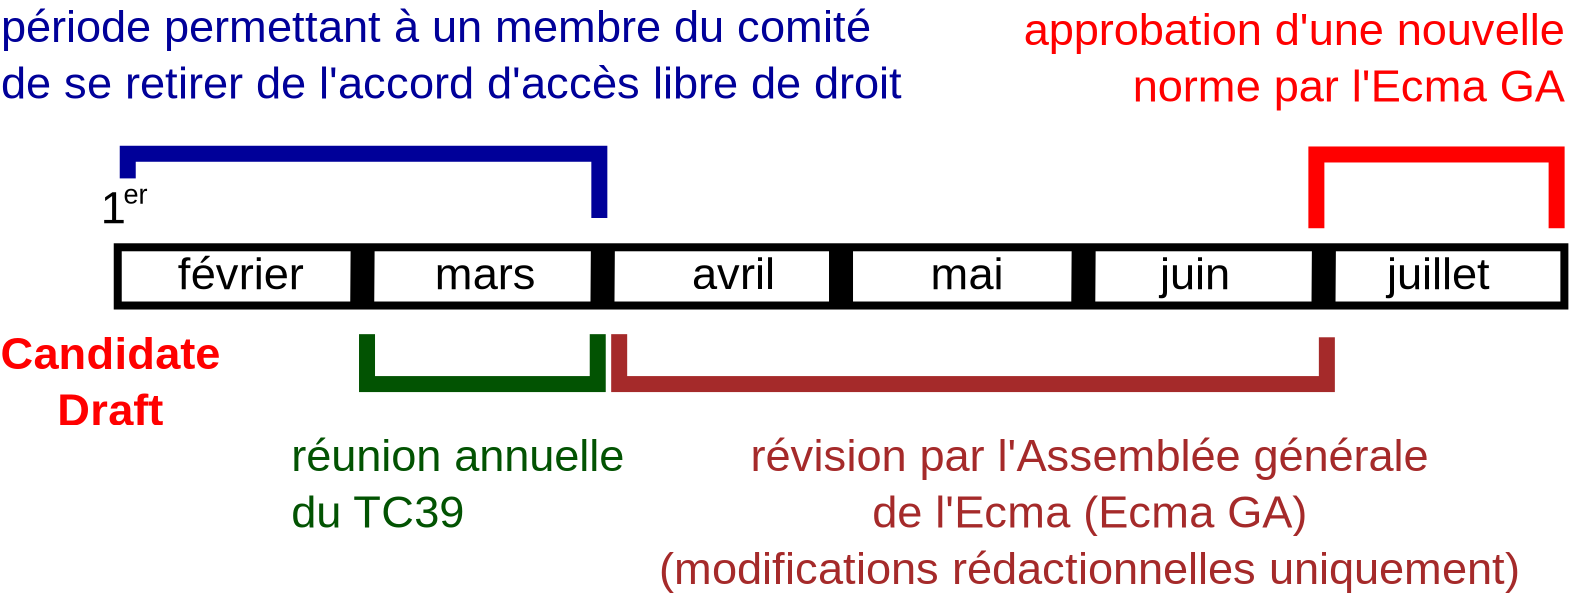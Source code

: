 <?xml version="1.0" encoding="UTF-8"?>
<dia:diagram xmlns:dia="http://www.lysator.liu.se/~alla/dia/">
  <dia:layer name="Background" visible="true" active="true">
    <dia:object type="Standard - Text" version="1" id="O0">
      <dia:attribute name="obj_pos">
        <dia:point val="14.747,19.784"/>
      </dia:attribute>
      <dia:attribute name="obj_bb">
        <dia:rectangle val="14.747,19.273;15.062,19.904"/>
      </dia:attribute>
      <dia:attribute name="text">
        <dia:composite type="text">
          <dia:attribute name="string">
            <dia:string>#1#</dia:string>
          </dia:attribute>
          <dia:attribute name="font">
            <dia:font family="Liberation Sans" style="0" name="Courier"/>
          </dia:attribute>
          <dia:attribute name="height">
            <dia:real val="0.706"/>
          </dia:attribute>
          <dia:attribute name="pos">
            <dia:point val="14.747,19.784"/>
          </dia:attribute>
          <dia:attribute name="color">
            <dia:color val="#000000"/>
          </dia:attribute>
          <dia:attribute name="alignment">
            <dia:enum val="0"/>
          </dia:attribute>
        </dia:composite>
      </dia:attribute>
      <dia:attribute name="valign">
        <dia:enum val="3"/>
      </dia:attribute>
    </dia:object>
    <dia:object type="Standard - Text" version="1" id="O1">
      <dia:attribute name="obj_pos">
        <dia:point val="14.867,21.605"/>
      </dia:attribute>
      <dia:attribute name="obj_bb">
        <dia:rectangle val="13.501,21.094;16.233,22.43"/>
      </dia:attribute>
      <dia:attribute name="text">
        <dia:composite type="text">
          <dia:attribute name="string">
            <dia:string>#Candidate
Draft#</dia:string>
          </dia:attribute>
          <dia:attribute name="font">
            <dia:font family="Liberation Sans" style="80" name="Courier"/>
          </dia:attribute>
          <dia:attribute name="height">
            <dia:real val="0.706"/>
          </dia:attribute>
          <dia:attribute name="pos">
            <dia:point val="14.867,21.605"/>
          </dia:attribute>
          <dia:attribute name="color">
            <dia:color val="#ff0000"/>
          </dia:attribute>
          <dia:attribute name="alignment">
            <dia:enum val="1"/>
          </dia:attribute>
        </dia:composite>
      </dia:attribute>
      <dia:attribute name="valign">
        <dia:enum val="3"/>
      </dia:attribute>
    </dia:object>
    <dia:group>
      <dia:group>
        <dia:object type="Standard - Box" version="0" id="O2">
          <dia:attribute name="obj_pos">
            <dia:point val="14.96,20.085"/>
          </dia:attribute>
          <dia:attribute name="obj_bb">
            <dia:rectangle val="14.91,20.035;33.092,20.863"/>
          </dia:attribute>
          <dia:attribute name="elem_corner">
            <dia:point val="14.96,20.085"/>
          </dia:attribute>
          <dia:attribute name="elem_width">
            <dia:real val="18.083"/>
          </dia:attribute>
          <dia:attribute name="elem_height">
            <dia:real val="0.728"/>
          </dia:attribute>
          <dia:attribute name="border_width">
            <dia:real val="0.1"/>
          </dia:attribute>
          <dia:attribute name="show_background">
            <dia:boolean val="true"/>
          </dia:attribute>
        </dia:object>
        <dia:object type="Standard - Line" version="0" id="O3">
          <dia:attribute name="obj_pos">
            <dia:point val="18.021,20.104"/>
          </dia:attribute>
          <dia:attribute name="obj_bb">
            <dia:rectangle val="17.865,19.953;18.172,20.945"/>
          </dia:attribute>
          <dia:attribute name="conn_endpoints">
            <dia:point val="18.021,20.104"/>
            <dia:point val="18.016,20.794"/>
          </dia:attribute>
          <dia:attribute name="numcp">
            <dia:int val="1"/>
          </dia:attribute>
          <dia:attribute name="line_width">
            <dia:real val="0.3"/>
          </dia:attribute>
        </dia:object>
        <dia:object type="Standard - Line" version="0" id="O4">
          <dia:attribute name="obj_pos">
            <dia:point val="21.024,20.104"/>
          </dia:attribute>
          <dia:attribute name="obj_bb">
            <dia:rectangle val="20.868,19.953;21.175,20.945"/>
          </dia:attribute>
          <dia:attribute name="conn_endpoints">
            <dia:point val="21.024,20.104"/>
            <dia:point val="21.019,20.794"/>
          </dia:attribute>
          <dia:attribute name="numcp">
            <dia:int val="1"/>
          </dia:attribute>
          <dia:attribute name="line_width">
            <dia:real val="0.3"/>
          </dia:attribute>
        </dia:object>
        <dia:object type="Standard - Line" version="0" id="O5">
          <dia:attribute name="obj_pos">
            <dia:point val="24.001,20.085"/>
          </dia:attribute>
          <dia:attribute name="obj_bb">
            <dia:rectangle val="23.851,19.935;24.151,20.963"/>
          </dia:attribute>
          <dia:attribute name="conn_endpoints">
            <dia:point val="24.001,20.085"/>
            <dia:point val="24.001,20.813"/>
          </dia:attribute>
          <dia:attribute name="numcp">
            <dia:int val="1"/>
          </dia:attribute>
          <dia:attribute name="line_width">
            <dia:real val="0.3"/>
          </dia:attribute>
          <dia:connections>
            <dia:connection handle="0" to="O2" connection="1"/>
            <dia:connection handle="1" to="O2" connection="6"/>
          </dia:connections>
        </dia:object>
        <dia:object type="Standard - Line" version="0" id="O6">
          <dia:attribute name="obj_pos">
            <dia:point val="30.037,20.104"/>
          </dia:attribute>
          <dia:attribute name="obj_bb">
            <dia:rectangle val="29.881,19.953;30.188,20.945"/>
          </dia:attribute>
          <dia:attribute name="conn_endpoints">
            <dia:point val="30.037,20.104"/>
            <dia:point val="30.032,20.794"/>
          </dia:attribute>
          <dia:attribute name="numcp">
            <dia:int val="1"/>
          </dia:attribute>
          <dia:attribute name="line_width">
            <dia:real val="0.3"/>
          </dia:attribute>
        </dia:object>
        <dia:object type="Standard - Line" version="0" id="O7">
          <dia:attribute name="obj_pos">
            <dia:point val="27.034,20.104"/>
          </dia:attribute>
          <dia:attribute name="obj_bb">
            <dia:rectangle val="26.878,19.953;27.185,20.945"/>
          </dia:attribute>
          <dia:attribute name="conn_endpoints">
            <dia:point val="27.034,20.104"/>
            <dia:point val="27.029,20.794"/>
          </dia:attribute>
          <dia:attribute name="numcp">
            <dia:int val="1"/>
          </dia:attribute>
          <dia:attribute name="line_width">
            <dia:real val="0.3"/>
          </dia:attribute>
        </dia:object>
      </dia:group>
      <dia:object type="Standard - Text" version="1" id="O8">
        <dia:attribute name="obj_pos">
          <dia:point val="15.71,20.608"/>
        </dia:attribute>
        <dia:attribute name="obj_bb">
          <dia:rectangle val="15.71,20.097;17.28,20.728"/>
        </dia:attribute>
        <dia:attribute name="text">
          <dia:composite type="text">
            <dia:attribute name="string">
              <dia:string>#février#</dia:string>
            </dia:attribute>
            <dia:attribute name="font">
              <dia:font family="Liberation Sans" style="0" name="Courier"/>
            </dia:attribute>
            <dia:attribute name="height">
              <dia:real val="0.706"/>
            </dia:attribute>
            <dia:attribute name="pos">
              <dia:point val="15.71,20.608"/>
            </dia:attribute>
            <dia:attribute name="color">
              <dia:color val="#000000"/>
            </dia:attribute>
            <dia:attribute name="alignment">
              <dia:enum val="0"/>
            </dia:attribute>
          </dia:composite>
        </dia:attribute>
        <dia:attribute name="valign">
          <dia:enum val="3"/>
        </dia:attribute>
      </dia:object>
      <dia:object type="Standard - Text" version="1" id="O9">
        <dia:attribute name="obj_pos">
          <dia:point val="18.923,20.608"/>
        </dia:attribute>
        <dia:attribute name="obj_bb">
          <dia:rectangle val="18.923,20.097;20.178,20.728"/>
        </dia:attribute>
        <dia:attribute name="text">
          <dia:composite type="text">
            <dia:attribute name="string">
              <dia:string>#mars#</dia:string>
            </dia:attribute>
            <dia:attribute name="font">
              <dia:font family="Liberation Sans" style="0" name="Courier"/>
            </dia:attribute>
            <dia:attribute name="height">
              <dia:real val="0.706"/>
            </dia:attribute>
            <dia:attribute name="pos">
              <dia:point val="18.923,20.608"/>
            </dia:attribute>
            <dia:attribute name="color">
              <dia:color val="#000000"/>
            </dia:attribute>
            <dia:attribute name="alignment">
              <dia:enum val="0"/>
            </dia:attribute>
          </dia:composite>
        </dia:attribute>
        <dia:attribute name="valign">
          <dia:enum val="3"/>
        </dia:attribute>
      </dia:object>
      <dia:object type="Standard - Text" version="1" id="O10">
        <dia:attribute name="obj_pos">
          <dia:point val="22.138,20.608"/>
        </dia:attribute>
        <dia:attribute name="obj_bb">
          <dia:rectangle val="22.138,20.097;23.173,20.728"/>
        </dia:attribute>
        <dia:attribute name="text">
          <dia:composite type="text">
            <dia:attribute name="string">
              <dia:string>#avril#</dia:string>
            </dia:attribute>
            <dia:attribute name="font">
              <dia:font family="Liberation Sans" style="0" name="Courier"/>
            </dia:attribute>
            <dia:attribute name="height">
              <dia:real val="0.706"/>
            </dia:attribute>
            <dia:attribute name="pos">
              <dia:point val="22.138,20.608"/>
            </dia:attribute>
            <dia:attribute name="color">
              <dia:color val="#000000"/>
            </dia:attribute>
            <dia:attribute name="alignment">
              <dia:enum val="0"/>
            </dia:attribute>
          </dia:composite>
        </dia:attribute>
        <dia:attribute name="valign">
          <dia:enum val="3"/>
        </dia:attribute>
      </dia:object>
      <dia:object type="Standard - Text" version="1" id="O11">
        <dia:attribute name="obj_pos">
          <dia:point val="25.119,20.608"/>
        </dia:attribute>
        <dia:attribute name="obj_bb">
          <dia:rectangle val="25.119,20.097;26.029,20.728"/>
        </dia:attribute>
        <dia:attribute name="text">
          <dia:composite type="text">
            <dia:attribute name="string">
              <dia:string>#mai#</dia:string>
            </dia:attribute>
            <dia:attribute name="font">
              <dia:font family="Liberation Sans" style="0" name="Courier"/>
            </dia:attribute>
            <dia:attribute name="height">
              <dia:real val="0.706"/>
            </dia:attribute>
            <dia:attribute name="pos">
              <dia:point val="25.119,20.608"/>
            </dia:attribute>
            <dia:attribute name="color">
              <dia:color val="#000000"/>
            </dia:attribute>
            <dia:attribute name="alignment">
              <dia:enum val="0"/>
            </dia:attribute>
          </dia:composite>
        </dia:attribute>
        <dia:attribute name="valign">
          <dia:enum val="3"/>
        </dia:attribute>
      </dia:object>
      <dia:object type="Standard - Text" version="1" id="O12">
        <dia:attribute name="obj_pos">
          <dia:point val="27.987,20.608"/>
        </dia:attribute>
        <dia:attribute name="obj_bb">
          <dia:rectangle val="27.987,20.097;28.867,20.728"/>
        </dia:attribute>
        <dia:attribute name="text">
          <dia:composite type="text">
            <dia:attribute name="string">
              <dia:string>#juin#</dia:string>
            </dia:attribute>
            <dia:attribute name="font">
              <dia:font family="Liberation Sans" style="0" name="Courier"/>
            </dia:attribute>
            <dia:attribute name="height">
              <dia:real val="0.706"/>
            </dia:attribute>
            <dia:attribute name="pos">
              <dia:point val="27.987,20.608"/>
            </dia:attribute>
            <dia:attribute name="color">
              <dia:color val="#000000"/>
            </dia:attribute>
            <dia:attribute name="alignment">
              <dia:enum val="0"/>
            </dia:attribute>
          </dia:composite>
        </dia:attribute>
        <dia:attribute name="valign">
          <dia:enum val="3"/>
        </dia:attribute>
      </dia:object>
      <dia:object type="Standard - Text" version="1" id="O13">
        <dia:attribute name="obj_pos">
          <dia:point val="30.825,20.608"/>
        </dia:attribute>
        <dia:attribute name="obj_bb">
          <dia:rectangle val="30.825,20.097;32.121,20.728"/>
        </dia:attribute>
        <dia:attribute name="text">
          <dia:composite type="text">
            <dia:attribute name="string">
              <dia:string>#juillet#</dia:string>
            </dia:attribute>
            <dia:attribute name="font">
              <dia:font family="Liberation Sans" style="0" name="Courier"/>
            </dia:attribute>
            <dia:attribute name="height">
              <dia:real val="0.706"/>
            </dia:attribute>
            <dia:attribute name="pos">
              <dia:point val="30.825,20.608"/>
            </dia:attribute>
            <dia:attribute name="color">
              <dia:color val="#000000"/>
            </dia:attribute>
            <dia:attribute name="alignment">
              <dia:enum val="0"/>
            </dia:attribute>
          </dia:composite>
        </dia:attribute>
        <dia:attribute name="valign">
          <dia:enum val="3"/>
        </dia:attribute>
      </dia:object>
    </dia:group>
    <dia:object type="Standard - ZigZagLine" version="1" id="O14">
      <dia:attribute name="obj_pos">
        <dia:point val="15.093,19.124"/>
      </dia:attribute>
      <dia:attribute name="obj_bb">
        <dia:rectangle val="14.986,18.816;21.079,19.819"/>
      </dia:attribute>
      <dia:attribute name="orth_points">
        <dia:point val="15.093,19.124"/>
        <dia:point val="15.085,19.124"/>
        <dia:point val="15.085,18.916"/>
        <dia:point val="20.98,18.916"/>
        <dia:point val="20.98,19.719"/>
      </dia:attribute>
      <dia:attribute name="orth_orient">
        <dia:enum val="0"/>
        <dia:enum val="1"/>
        <dia:enum val="0"/>
        <dia:enum val="1"/>
      </dia:attribute>
      <dia:attribute name="autorouting">
        <dia:boolean val="false"/>
      </dia:attribute>
      <dia:attribute name="line_color">
        <dia:color val="#000099"/>
      </dia:attribute>
      <dia:attribute name="line_width">
        <dia:real val="0.2"/>
      </dia:attribute>
    </dia:object>
    <dia:object type="Standard - Text" version="1" id="O15">
      <dia:attribute name="obj_pos">
        <dia:point val="13.501,17.519"/>
      </dia:attribute>
      <dia:attribute name="obj_bb">
        <dia:rectangle val="13.501,17.008;24.721,18.344"/>
      </dia:attribute>
      <dia:attribute name="text">
        <dia:composite type="text">
          <dia:attribute name="string">
            <dia:string>#période permettant à un membre du comité
de se retirer de l'accord d'accès libre de droit#</dia:string>
          </dia:attribute>
          <dia:attribute name="font">
            <dia:font family="Liberation Sans" style="0" name="Courier"/>
          </dia:attribute>
          <dia:attribute name="height">
            <dia:real val="0.706"/>
          </dia:attribute>
          <dia:attribute name="pos">
            <dia:point val="13.501,17.519"/>
          </dia:attribute>
          <dia:attribute name="color">
            <dia:color val="#000099"/>
          </dia:attribute>
          <dia:attribute name="alignment">
            <dia:enum val="0"/>
          </dia:attribute>
        </dia:composite>
      </dia:attribute>
      <dia:attribute name="valign">
        <dia:enum val="3"/>
      </dia:attribute>
    </dia:object>
    <dia:object type="Standard - Text" version="1" id="O16">
      <dia:attribute name="obj_pos">
        <dia:point val="15.033,19.541"/>
      </dia:attribute>
      <dia:attribute name="obj_bb">
        <dia:rectangle val="15.033,19.234;15.333,19.612"/>
      </dia:attribute>
      <dia:attribute name="text">
        <dia:composite type="text">
          <dia:attribute name="string">
            <dia:string>#er#</dia:string>
          </dia:attribute>
          <dia:attribute name="font">
            <dia:font family="Liberation Sans" style="0" name="Courier"/>
          </dia:attribute>
          <dia:attribute name="height">
            <dia:real val="0.423"/>
          </dia:attribute>
          <dia:attribute name="pos">
            <dia:point val="15.033,19.541"/>
          </dia:attribute>
          <dia:attribute name="color">
            <dia:color val="#000000"/>
          </dia:attribute>
          <dia:attribute name="alignment">
            <dia:enum val="0"/>
          </dia:attribute>
        </dia:composite>
      </dia:attribute>
      <dia:attribute name="valign">
        <dia:enum val="3"/>
      </dia:attribute>
    </dia:object>
    <dia:object type="Standard - ZigZagLine" version="1" id="O17">
      <dia:attribute name="obj_pos">
        <dia:point val="18.076,21.171"/>
      </dia:attribute>
      <dia:attribute name="obj_bb">
        <dia:rectangle val="17.976,21.029;21.06,21.895"/>
      </dia:attribute>
      <dia:attribute name="orth_points">
        <dia:point val="18.076,21.171"/>
        <dia:point val="18.076,21.171"/>
        <dia:point val="18.076,21.795"/>
        <dia:point val="20.96,21.795"/>
        <dia:point val="20.96,21.171"/>
      </dia:attribute>
      <dia:attribute name="orth_orient">
        <dia:enum val="0"/>
        <dia:enum val="1"/>
        <dia:enum val="0"/>
        <dia:enum val="1"/>
      </dia:attribute>
      <dia:attribute name="autorouting">
        <dia:boolean val="false"/>
      </dia:attribute>
      <dia:attribute name="line_color">
        <dia:color val="#025302"/>
      </dia:attribute>
      <dia:attribute name="line_width">
        <dia:real val="0.2"/>
      </dia:attribute>
    </dia:object>
    <dia:object type="Standard - Text" version="1" id="O18">
      <dia:attribute name="obj_pos">
        <dia:point val="17.128,22.881"/>
      </dia:attribute>
      <dia:attribute name="obj_bb">
        <dia:rectangle val="17.128,22.37;21.313,23.706"/>
      </dia:attribute>
      <dia:attribute name="text">
        <dia:composite type="text">
          <dia:attribute name="string">
            <dia:string>#réunion annuelle
du TC39#</dia:string>
          </dia:attribute>
          <dia:attribute name="font">
            <dia:font family="Liberation Sans" style="0" name="Courier"/>
          </dia:attribute>
          <dia:attribute name="height">
            <dia:real val="0.706"/>
          </dia:attribute>
          <dia:attribute name="pos">
            <dia:point val="17.128,22.881"/>
          </dia:attribute>
          <dia:attribute name="color">
            <dia:color val="#025302"/>
          </dia:attribute>
          <dia:attribute name="alignment">
            <dia:enum val="0"/>
          </dia:attribute>
        </dia:composite>
      </dia:attribute>
      <dia:attribute name="valign">
        <dia:enum val="3"/>
      </dia:attribute>
    </dia:object>
    <dia:object type="Standard - ZigZagLine" version="1" id="O19">
      <dia:attribute name="obj_pos">
        <dia:point val="21.228,21.171"/>
      </dia:attribute>
      <dia:attribute name="obj_bb">
        <dia:rectangle val="21.128,21.029;30.174,21.895"/>
      </dia:attribute>
      <dia:attribute name="orth_points">
        <dia:point val="21.228,21.171"/>
        <dia:point val="21.228,21.171"/>
        <dia:point val="21.228,21.795"/>
        <dia:point val="30.074,21.795"/>
        <dia:point val="30.074,21.21"/>
      </dia:attribute>
      <dia:attribute name="orth_orient">
        <dia:enum val="0"/>
        <dia:enum val="1"/>
        <dia:enum val="0"/>
        <dia:enum val="1"/>
      </dia:attribute>
      <dia:attribute name="autorouting">
        <dia:boolean val="false"/>
      </dia:attribute>
      <dia:attribute name="line_color">
        <dia:color val="#a52a2a"/>
      </dia:attribute>
      <dia:attribute name="line_width">
        <dia:real val="0.2"/>
      </dia:attribute>
    </dia:object>
    <dia:object type="Standard - Text" version="1" id="O20">
      <dia:attribute name="obj_pos">
        <dia:point val="20.652,22.454"/>
      </dia:attribute>
      <dia:attribute name="obj_bb">
        <dia:rectangle val="20.652,21.875;20.652,22.59"/>
      </dia:attribute>
      <dia:attribute name="text">
        <dia:composite type="text">
          <dia:attribute name="string">
            <dia:string>##</dia:string>
          </dia:attribute>
          <dia:attribute name="font">
            <dia:font family="Liberation Sans" style="0" name="Courier"/>
          </dia:attribute>
          <dia:attribute name="height">
            <dia:real val="0.8"/>
          </dia:attribute>
          <dia:attribute name="pos">
            <dia:point val="20.652,22.454"/>
          </dia:attribute>
          <dia:attribute name="color">
            <dia:color val="#ff0000"/>
          </dia:attribute>
          <dia:attribute name="alignment">
            <dia:enum val="0"/>
          </dia:attribute>
        </dia:composite>
      </dia:attribute>
      <dia:attribute name="valign">
        <dia:enum val="3"/>
      </dia:attribute>
    </dia:object>
    <dia:object type="Standard - Text" version="1" id="O21">
      <dia:attribute name="obj_pos">
        <dia:point val="27.108,22.881"/>
      </dia:attribute>
      <dia:attribute name="obj_bb">
        <dia:rectangle val="21.732,22.37;32.485,24.411"/>
      </dia:attribute>
      <dia:attribute name="text">
        <dia:composite type="text">
          <dia:attribute name="string">
            <dia:string>#révision par l'Assemblée générale
de l'Ecma (Ecma GA)
(modifications rédactionnelles uniquement)#</dia:string>
          </dia:attribute>
          <dia:attribute name="font">
            <dia:font family="Liberation Sans" style="0" name="Courier"/>
          </dia:attribute>
          <dia:attribute name="height">
            <dia:real val="0.706"/>
          </dia:attribute>
          <dia:attribute name="pos">
            <dia:point val="27.108,22.881"/>
          </dia:attribute>
          <dia:attribute name="color">
            <dia:color val="#a52a2a"/>
          </dia:attribute>
          <dia:attribute name="alignment">
            <dia:enum val="1"/>
          </dia:attribute>
        </dia:composite>
      </dia:attribute>
      <dia:attribute name="valign">
        <dia:enum val="3"/>
      </dia:attribute>
    </dia:object>
    <dia:object type="Standard - ZigZagLine" version="1" id="O22">
      <dia:attribute name="obj_pos">
        <dia:point val="29.943,19.847"/>
      </dia:attribute>
      <dia:attribute name="obj_bb">
        <dia:rectangle val="29.843,18.825;33.046,19.947"/>
      </dia:attribute>
      <dia:attribute name="orth_points">
        <dia:point val="29.943,19.847"/>
        <dia:point val="29.943,18.925"/>
        <dia:point val="32.946,18.925"/>
        <dia:point val="32.946,19.847"/>
      </dia:attribute>
      <dia:attribute name="orth_orient">
        <dia:enum val="1"/>
        <dia:enum val="0"/>
        <dia:enum val="1"/>
      </dia:attribute>
      <dia:attribute name="autorouting">
        <dia:boolean val="false"/>
      </dia:attribute>
      <dia:attribute name="line_color">
        <dia:color val="#ff0000"/>
      </dia:attribute>
      <dia:attribute name="line_width">
        <dia:real val="0.2"/>
      </dia:attribute>
    </dia:object>
    <dia:object type="Standard - Text" version="1" id="O23">
      <dia:attribute name="obj_pos">
        <dia:point val="33.046,17.557"/>
      </dia:attribute>
      <dia:attribute name="obj_bb">
        <dia:rectangle val="26.266,17.031;33.062,18.414"/>
      </dia:attribute>
      <dia:attribute name="text">
        <dia:composite type="text">
          <dia:attribute name="string">
            <dia:string>#approbation d'une nouvelle
norme par l'Ecma GA#</dia:string>
          </dia:attribute>
          <dia:attribute name="font">
            <dia:font family="Liberation Sans" style="0" name="Courier"/>
          </dia:attribute>
          <dia:attribute name="height">
            <dia:real val="0.706"/>
          </dia:attribute>
          <dia:attribute name="pos">
            <dia:point val="33.046,17.557"/>
          </dia:attribute>
          <dia:attribute name="color">
            <dia:color val="#ff0000"/>
          </dia:attribute>
          <dia:attribute name="alignment">
            <dia:enum val="2"/>
          </dia:attribute>
        </dia:composite>
      </dia:attribute>
      <dia:attribute name="valign">
        <dia:enum val="3"/>
      </dia:attribute>
    </dia:object>
  </dia:layer>
</dia:diagram>
